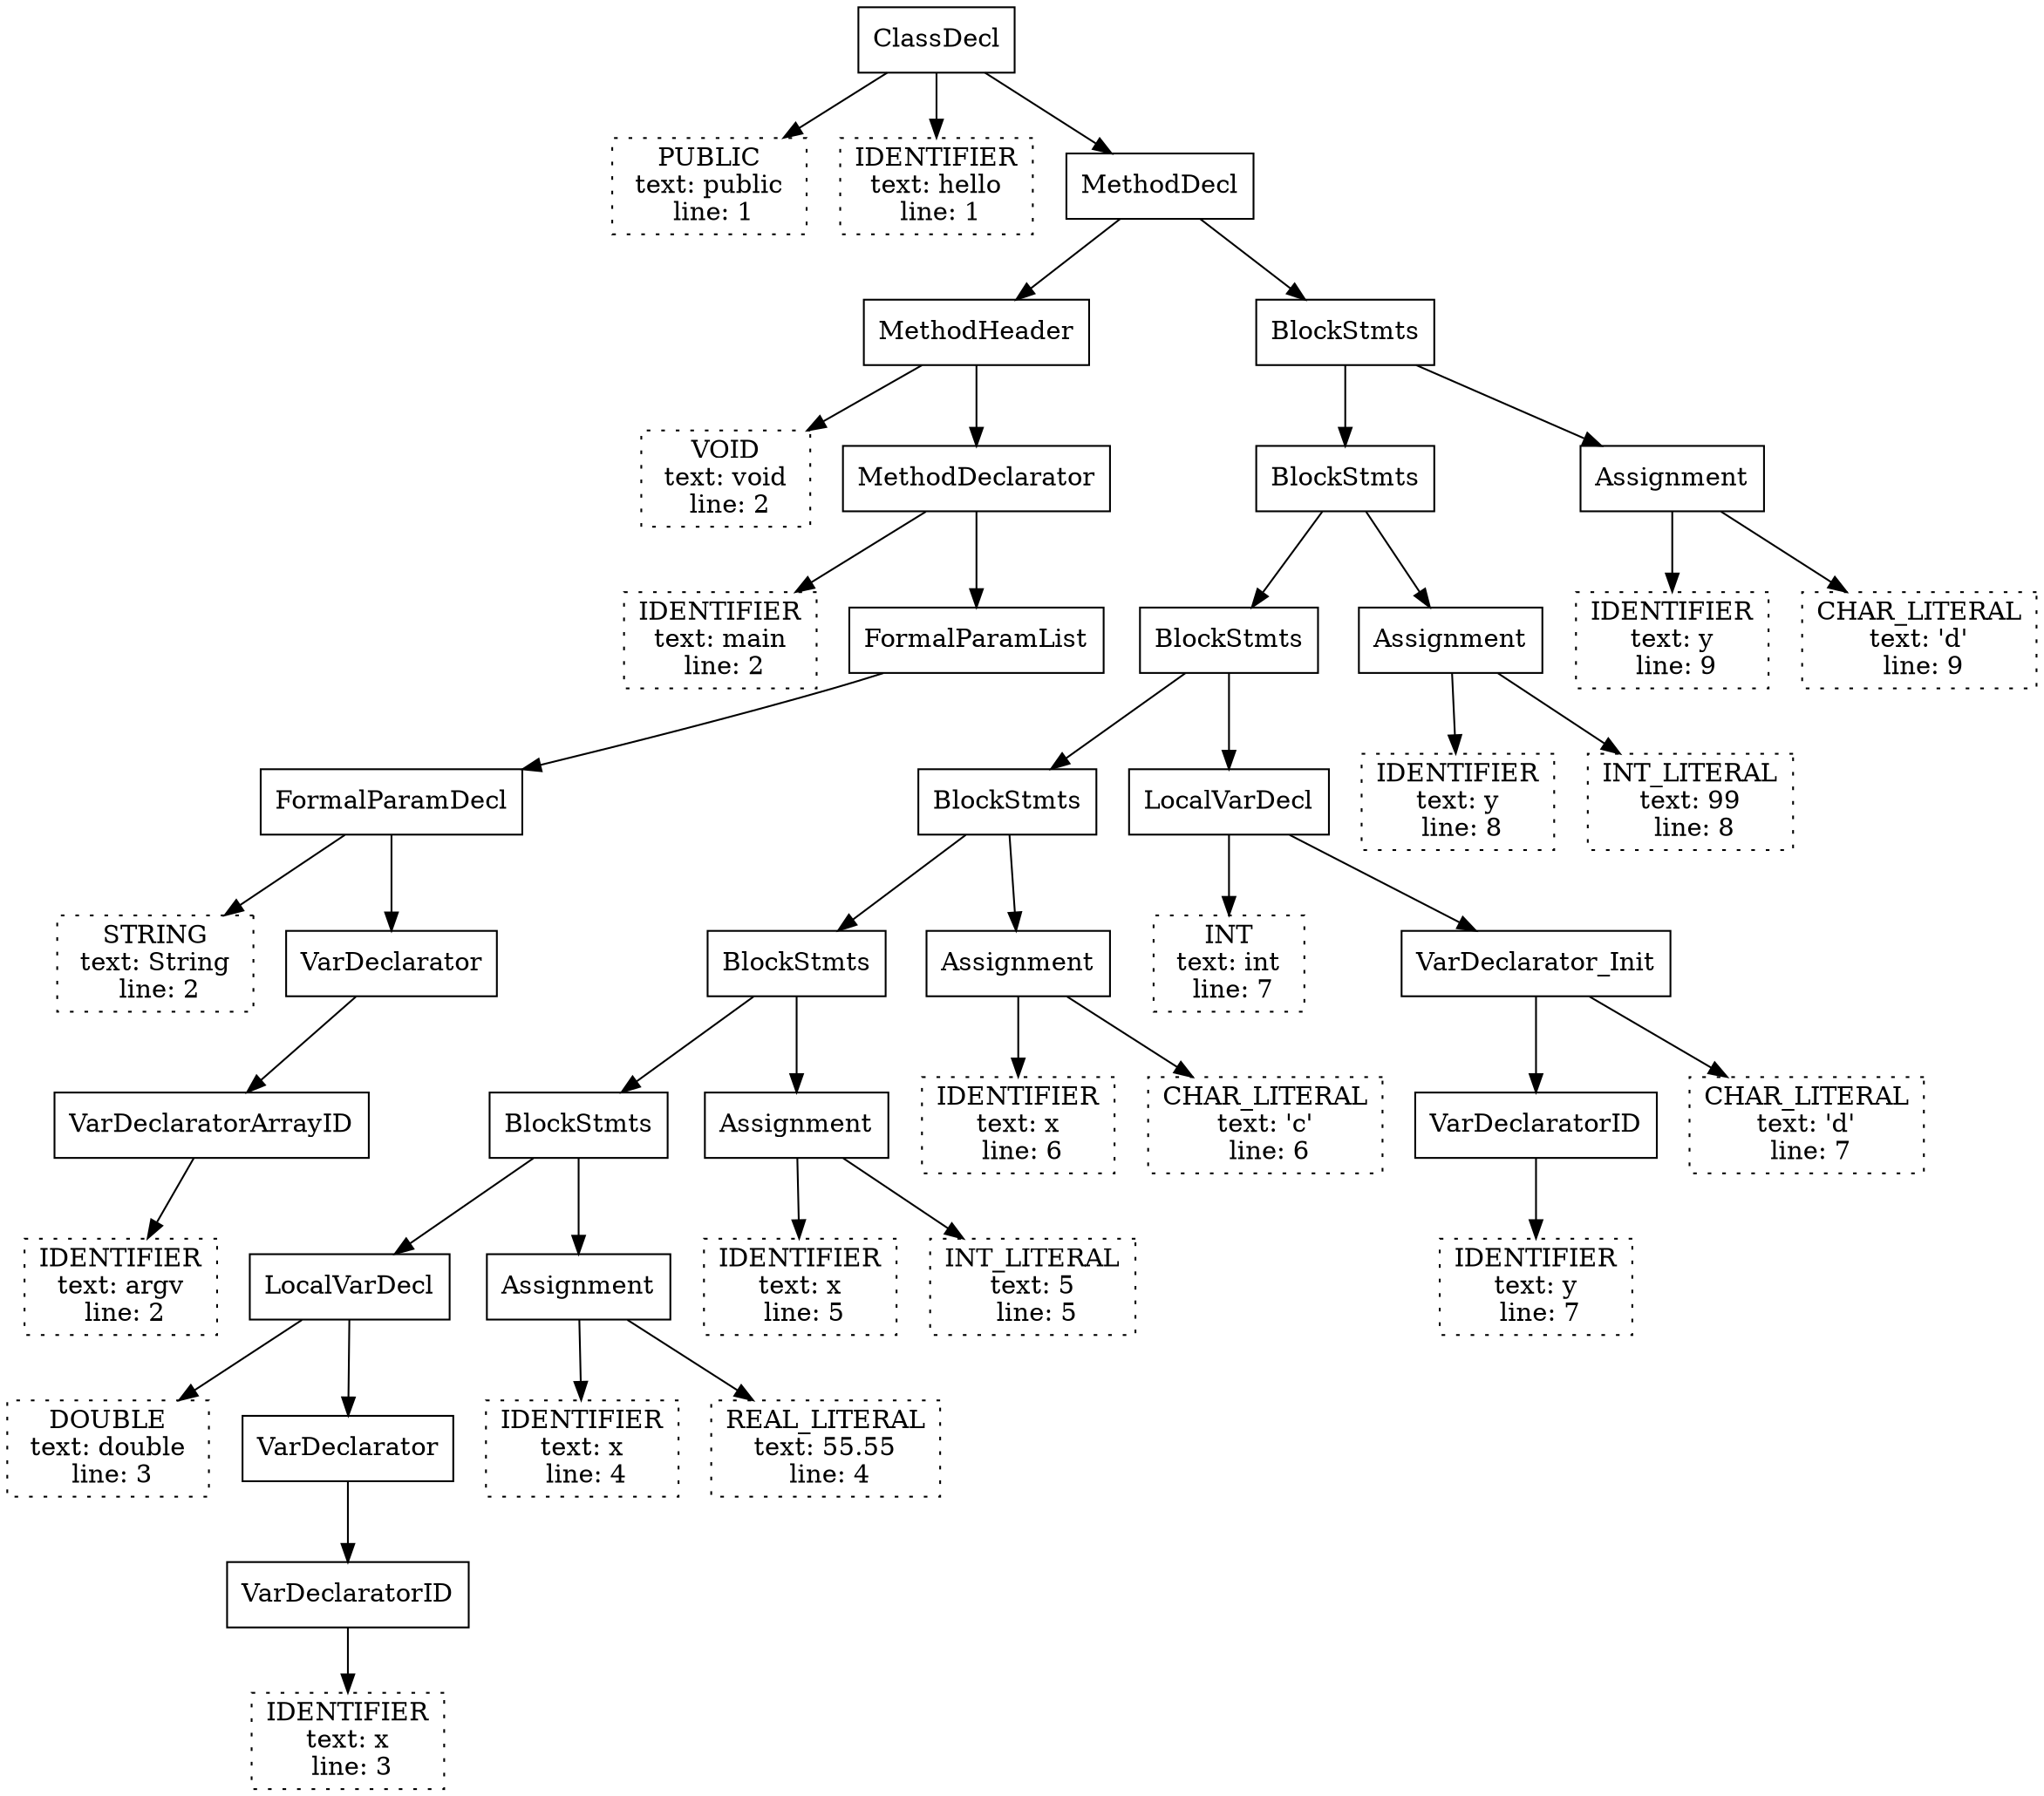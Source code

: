 digraph {
	N0 [shape=rectangle label=<ClassDecl>]
	N1 [shape=rectangle style=dotted label=<PUBLIC<br/> text: public <br/> line: 1>]
	N0 -> N1
	N2 [shape=rectangle style=dotted label=<IDENTIFIER<br/> text: hello <br/> line: 1>]
	N0 -> N2
	N3 [shape=rectangle label=<MethodDecl>]
	N0 -> N3
	N4 [shape=rectangle label=<MethodHeader>]
	N3 -> N4
	N5 [shape=rectangle style=dotted label=<VOID<br/> text: void <br/> line: 2>]
	N4 -> N5
	N6 [shape=rectangle label=<MethodDeclarator>]
	N4 -> N6
	N7 [shape=rectangle style=dotted label=<IDENTIFIER<br/> text: main <br/> line: 2>]
	N6 -> N7
	N8 [shape=rectangle label=<FormalParamList>]
	N6 -> N8
	N9 [shape=rectangle label=<FormalParamDecl>]
	N8 -> N9
	N10 [shape=rectangle style=dotted label=<STRING<br/> text: String <br/> line: 2>]
	N9 -> N10
	N11 [shape=rectangle label=<VarDeclarator>]
	N9 -> N11
	N12 [shape=rectangle label=<VarDeclaratorArrayID>]
	N11 -> N12
	N13 [shape=rectangle style=dotted label=<IDENTIFIER<br/> text: argv <br/> line: 2>]
	N12 -> N13
	N14 [shape=rectangle label=<BlockStmts>]
	N3 -> N14
	N15 [shape=rectangle label=<BlockStmts>]
	N14 -> N15
	N16 [shape=rectangle label=<BlockStmts>]
	N15 -> N16
	N17 [shape=rectangle label=<BlockStmts>]
	N16 -> N17
	N18 [shape=rectangle label=<BlockStmts>]
	N17 -> N18
	N19 [shape=rectangle label=<BlockStmts>]
	N18 -> N19
	N20 [shape=rectangle label=<LocalVarDecl>]
	N19 -> N20
	N21 [shape=rectangle style=dotted label=<DOUBLE<br/> text: double <br/> line: 3>]
	N20 -> N21
	N22 [shape=rectangle label=<VarDeclarator>]
	N20 -> N22
	N23 [shape=rectangle label=<VarDeclaratorID>]
	N22 -> N23
	N24 [shape=rectangle style=dotted label=<IDENTIFIER<br/> text: x <br/> line: 3>]
	N23 -> N24
	N25 [shape=rectangle label=<Assignment>]
	N19 -> N25
	N26 [shape=rectangle style=dotted label=<IDENTIFIER<br/> text: x <br/> line: 4>]
	N25 -> N26
	N27 [shape=rectangle style=dotted label=<REAL_LITERAL<br/> text: 55.55 <br/> line: 4>]
	N25 -> N27
	N28 [shape=rectangle label=<Assignment>]
	N18 -> N28
	N29 [shape=rectangle style=dotted label=<IDENTIFIER<br/> text: x <br/> line: 5>]
	N28 -> N29
	N30 [shape=rectangle style=dotted label=<INT_LITERAL<br/> text: 5 <br/> line: 5>]
	N28 -> N30
	N31 [shape=rectangle label=<Assignment>]
	N17 -> N31
	N32 [shape=rectangle style=dotted label=<IDENTIFIER<br/> text: x <br/> line: 6>]
	N31 -> N32
	N33 [shape=rectangle style=dotted label=<CHAR_LITERAL<br/> text: 'c' <br/> line: 6>]
	N31 -> N33
	N34 [shape=rectangle label=<LocalVarDecl>]
	N16 -> N34
	N35 [shape=rectangle style=dotted label=<INT<br/> text: int <br/> line: 7>]
	N34 -> N35
	N36 [shape=rectangle label=<VarDeclarator_Init>]
	N34 -> N36
	N37 [shape=rectangle label=<VarDeclaratorID>]
	N36 -> N37
	N38 [shape=rectangle style=dotted label=<IDENTIFIER<br/> text: y <br/> line: 7>]
	N37 -> N38
	N39 [shape=rectangle style=dotted label=<CHAR_LITERAL<br/> text: 'd' <br/> line: 7>]
	N36 -> N39
	N40 [shape=rectangle label=<Assignment>]
	N15 -> N40
	N41 [shape=rectangle style=dotted label=<IDENTIFIER<br/> text: y <br/> line: 8>]
	N40 -> N41
	N42 [shape=rectangle style=dotted label=<INT_LITERAL<br/> text: 99 <br/> line: 8>]
	N40 -> N42
	N43 [shape=rectangle label=<Assignment>]
	N14 -> N43
	N44 [shape=rectangle style=dotted label=<IDENTIFIER<br/> text: y <br/> line: 9>]
	N43 -> N44
	N45 [shape=rectangle style=dotted label=<CHAR_LITERAL<br/> text: 'd' <br/> line: 9>]
	N43 -> N45
}
